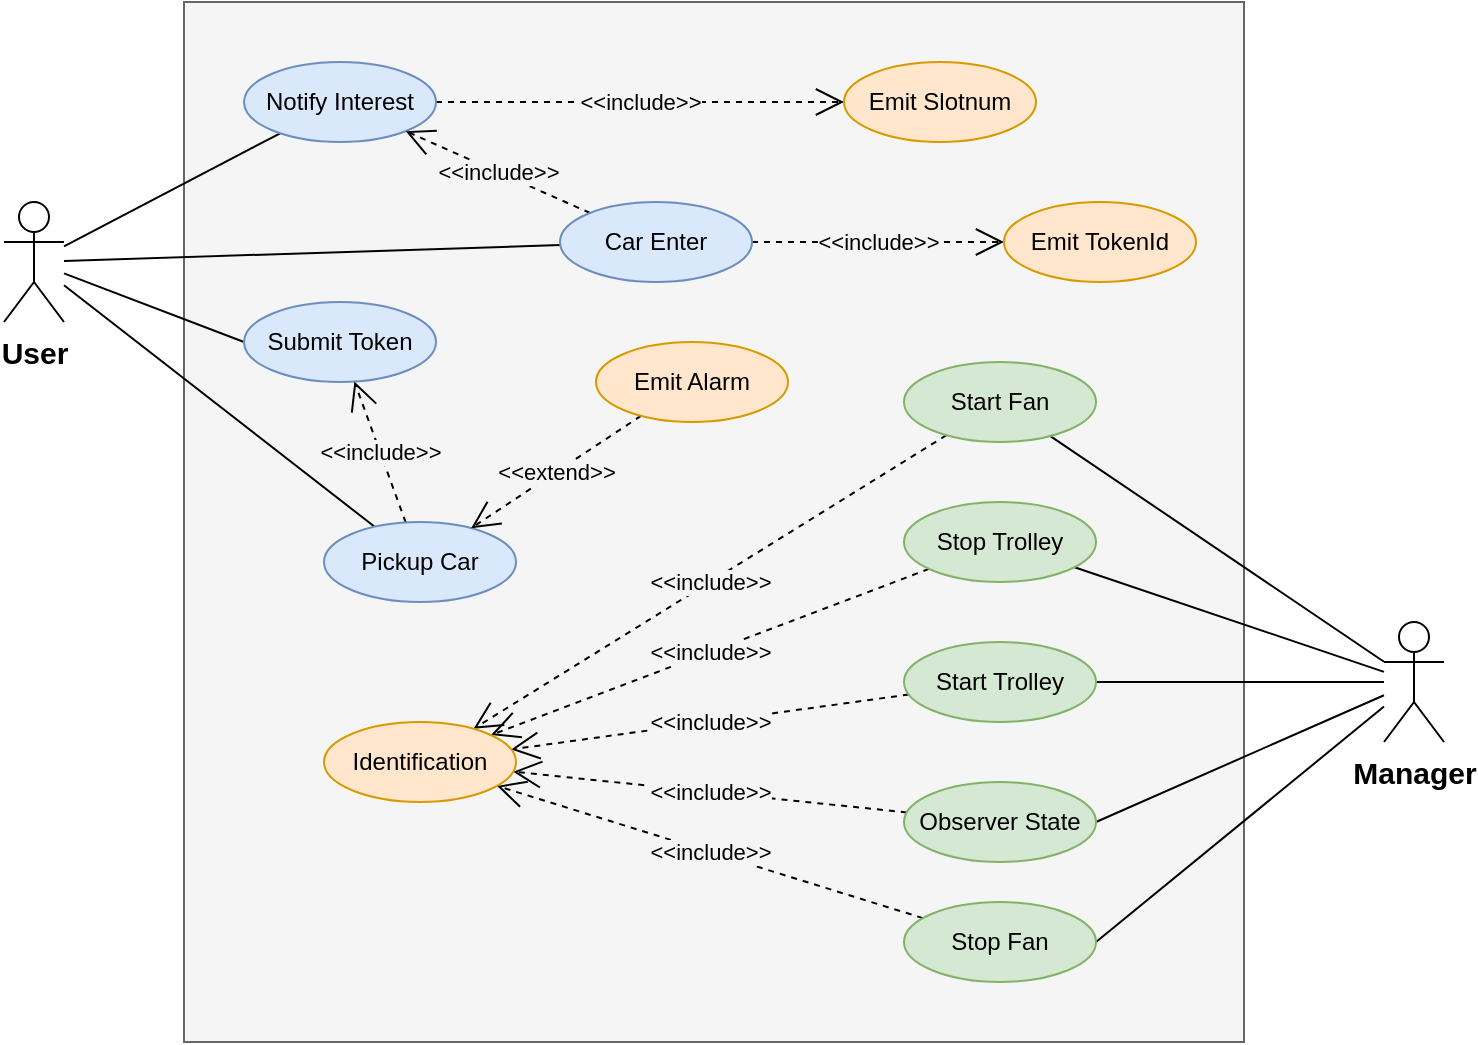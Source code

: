 <mxfile version="14.6.13" type="device"><diagram id="sVaVlxCYn18NrhFDoZtq" name="Pagina-1"><mxGraphModel dx="1021" dy="600" grid="1" gridSize="10" guides="1" tooltips="1" connect="1" arrows="1" fold="1" page="1" pageScale="1" pageWidth="827" pageHeight="1169" math="0" shadow="0"><root><mxCell id="0"/><mxCell id="1" parent="0"/><mxCell id="9JSOB_7-f8VlLuVNg0SL-14" value="" style="rounded=0;whiteSpace=wrap;html=1;fillColor=#f5f5f5;strokeColor=#666666;fontColor=#333333;" vertex="1" parent="1"><mxGeometry x="130" y="10" width="530" height="520" as="geometry"/></mxCell><mxCell id="9JSOB_7-f8VlLuVNg0SL-17" style="rounded=0;orthogonalLoop=1;jettySize=auto;html=1;endArrow=none;endFill=0;" edge="1" parent="1" source="9JSOB_7-f8VlLuVNg0SL-2" target="9JSOB_7-f8VlLuVNg0SL-4"><mxGeometry relative="1" as="geometry"/></mxCell><mxCell id="9JSOB_7-f8VlLuVNg0SL-18" style="edgeStyle=none;rounded=0;orthogonalLoop=1;jettySize=auto;html=1;endArrow=none;endFill=0;" edge="1" parent="1" source="9JSOB_7-f8VlLuVNg0SL-2" target="9JSOB_7-f8VlLuVNg0SL-5"><mxGeometry relative="1" as="geometry"/></mxCell><mxCell id="9JSOB_7-f8VlLuVNg0SL-19" style="edgeStyle=none;rounded=0;orthogonalLoop=1;jettySize=auto;html=1;entryX=0;entryY=0.5;entryDx=0;entryDy=0;endArrow=none;endFill=0;" edge="1" parent="1" source="9JSOB_7-f8VlLuVNg0SL-2" target="9JSOB_7-f8VlLuVNg0SL-6"><mxGeometry relative="1" as="geometry"/></mxCell><mxCell id="9JSOB_7-f8VlLuVNg0SL-20" style="rounded=0;orthogonalLoop=1;jettySize=auto;html=1;endArrow=none;endFill=0;" edge="1" parent="1" source="9JSOB_7-f8VlLuVNg0SL-2" target="9JSOB_7-f8VlLuVNg0SL-7"><mxGeometry relative="1" as="geometry"/></mxCell><mxCell id="9JSOB_7-f8VlLuVNg0SL-2" value="&lt;span style=&quot;background-color: rgb(255 , 255 , 255)&quot;&gt;&lt;b&gt;&lt;font style=&quot;font-size: 15px&quot;&gt;User&lt;/font&gt;&lt;/b&gt;&lt;/span&gt;" style="shape=umlActor;verticalLabelPosition=bottom;verticalAlign=top;html=1;" vertex="1" parent="1"><mxGeometry x="40" y="110" width="30" height="60" as="geometry"/></mxCell><mxCell id="9JSOB_7-f8VlLuVNg0SL-21" style="rounded=0;orthogonalLoop=1;jettySize=auto;html=1;endArrow=none;endFill=0;" edge="1" parent="1" source="9JSOB_7-f8VlLuVNg0SL-3" target="9JSOB_7-f8VlLuVNg0SL-11"><mxGeometry relative="1" as="geometry"><mxPoint x="680" y="282.363" as="sourcePoint"/></mxGeometry></mxCell><mxCell id="9JSOB_7-f8VlLuVNg0SL-22" style="rounded=0;orthogonalLoop=1;jettySize=auto;html=1;endArrow=none;endFill=0;" edge="1" parent="1" source="9JSOB_7-f8VlLuVNg0SL-3" target="9JSOB_7-f8VlLuVNg0SL-9"><mxGeometry relative="1" as="geometry"><mxPoint x="680" y="289.022" as="sourcePoint"/></mxGeometry></mxCell><mxCell id="9JSOB_7-f8VlLuVNg0SL-23" style="rounded=0;orthogonalLoop=1;jettySize=auto;html=1;entryX=1;entryY=0.5;entryDx=0;entryDy=0;endArrow=none;endFill=0;" edge="1" parent="1" source="9JSOB_7-f8VlLuVNg0SL-3" target="9JSOB_7-f8VlLuVNg0SL-10"><mxGeometry relative="1" as="geometry"><mxPoint x="680" y="298.257" as="sourcePoint"/></mxGeometry></mxCell><mxCell id="9JSOB_7-f8VlLuVNg0SL-24" style="rounded=0;orthogonalLoop=1;jettySize=auto;html=1;entryX=1;entryY=0.5;entryDx=0;entryDy=0;endArrow=none;endFill=0;" edge="1" parent="1" source="9JSOB_7-f8VlLuVNg0SL-3" target="9JSOB_7-f8VlLuVNg0SL-8"><mxGeometry relative="1" as="geometry"><mxPoint x="680" y="307.89" as="sourcePoint"/></mxGeometry></mxCell><mxCell id="9JSOB_7-f8VlLuVNg0SL-25" style="rounded=0;orthogonalLoop=1;jettySize=auto;html=1;entryX=1;entryY=0.5;entryDx=0;entryDy=0;endArrow=none;endFill=0;" edge="1" parent="1" source="9JSOB_7-f8VlLuVNg0SL-3" target="9JSOB_7-f8VlLuVNg0SL-12"><mxGeometry relative="1" as="geometry"><mxPoint x="680" y="316.147" as="sourcePoint"/></mxGeometry></mxCell><mxCell id="9JSOB_7-f8VlLuVNg0SL-3" value="&lt;span style=&quot;background-color: rgb(255 , 255 , 255)&quot;&gt;&lt;font style=&quot;font-size: 15px&quot;&gt;&lt;b&gt;Manager&lt;/b&gt;&lt;/font&gt;&lt;/span&gt;" style="shape=umlActor;verticalLabelPosition=bottom;verticalAlign=top;html=1;" vertex="1" parent="1"><mxGeometry x="730" y="320" width="30" height="60" as="geometry"/></mxCell><mxCell id="9JSOB_7-f8VlLuVNg0SL-39" value="&amp;lt;&amp;lt;include&amp;gt;&amp;gt;" style="edgeStyle=none;rounded=0;orthogonalLoop=1;jettySize=auto;html=1;dashed=1;labelBackgroundColor=#F5F5F5;endArrow=open;endFill=0;endSize=12;" edge="1" parent="1" source="9JSOB_7-f8VlLuVNg0SL-4" target="9JSOB_7-f8VlLuVNg0SL-31"><mxGeometry relative="1" as="geometry"/></mxCell><mxCell id="9JSOB_7-f8VlLuVNg0SL-4" value="Notify Interest" style="ellipse;whiteSpace=wrap;html=1;fillColor=#dae8fc;strokeColor=#6c8ebf;" vertex="1" parent="1"><mxGeometry x="160" y="40" width="96" height="40" as="geometry"/></mxCell><mxCell id="9JSOB_7-f8VlLuVNg0SL-15" value="&amp;lt;&amp;lt;include&amp;gt;&amp;gt;" style="rounded=0;orthogonalLoop=1;jettySize=auto;html=1;dashed=1;endArrow=open;endFill=0;endSize=12;labelBackgroundColor=#F5F5F5;" edge="1" parent="1" source="9JSOB_7-f8VlLuVNg0SL-5" target="9JSOB_7-f8VlLuVNg0SL-4"><mxGeometry relative="1" as="geometry"/></mxCell><mxCell id="9JSOB_7-f8VlLuVNg0SL-40" value="&amp;lt;&amp;lt;include&amp;gt;&amp;gt;" style="edgeStyle=none;rounded=0;orthogonalLoop=1;jettySize=auto;html=1;dashed=1;labelBackgroundColor=#F5F5F5;endArrow=open;endFill=0;endSize=12;" edge="1" parent="1" source="9JSOB_7-f8VlLuVNg0SL-5" target="9JSOB_7-f8VlLuVNg0SL-32"><mxGeometry relative="1" as="geometry"/></mxCell><mxCell id="9JSOB_7-f8VlLuVNg0SL-5" value="Car Enter" style="ellipse;whiteSpace=wrap;html=1;fillColor=#dae8fc;strokeColor=#6c8ebf;" vertex="1" parent="1"><mxGeometry x="318" y="110" width="96" height="40" as="geometry"/></mxCell><mxCell id="9JSOB_7-f8VlLuVNg0SL-6" value="Submit Token" style="ellipse;whiteSpace=wrap;html=1;fillColor=#dae8fc;strokeColor=#6c8ebf;" vertex="1" parent="1"><mxGeometry x="160" y="160" width="96" height="40" as="geometry"/></mxCell><mxCell id="9JSOB_7-f8VlLuVNg0SL-16" value="&amp;lt;&amp;lt;include&amp;gt;&amp;gt;" style="rounded=0;orthogonalLoop=1;jettySize=auto;html=1;dashed=1;endArrow=open;endFill=0;endSize=12;labelBackgroundColor=#F5F5F5;" edge="1" parent="1" source="9JSOB_7-f8VlLuVNg0SL-7" target="9JSOB_7-f8VlLuVNg0SL-6"><mxGeometry relative="1" as="geometry"/></mxCell><mxCell id="9JSOB_7-f8VlLuVNg0SL-7" value="Pickup Car" style="ellipse;whiteSpace=wrap;html=1;fillColor=#dae8fc;strokeColor=#6c8ebf;" vertex="1" parent="1"><mxGeometry x="200" y="270" width="96" height="40" as="geometry"/></mxCell><mxCell id="9JSOB_7-f8VlLuVNg0SL-29" value="&amp;lt;&amp;lt;include&amp;gt;&amp;gt;" style="edgeStyle=none;rounded=0;orthogonalLoop=1;jettySize=auto;html=1;dashed=1;endArrow=open;endFill=0;endSize=12;labelBackgroundColor=#F5F5F5;" edge="1" parent="1" source="9JSOB_7-f8VlLuVNg0SL-8" target="9JSOB_7-f8VlLuVNg0SL-13"><mxGeometry relative="1" as="geometry"/></mxCell><mxCell id="9JSOB_7-f8VlLuVNg0SL-8" value="Observer State" style="ellipse;whiteSpace=wrap;html=1;fillColor=#d5e8d4;strokeColor=#82b366;" vertex="1" parent="1"><mxGeometry x="490" y="400" width="96" height="40" as="geometry"/></mxCell><mxCell id="9JSOB_7-f8VlLuVNg0SL-27" value="&amp;lt;&amp;lt;include&amp;gt;&amp;gt;" style="edgeStyle=none;rounded=0;orthogonalLoop=1;jettySize=auto;html=1;dashed=1;endArrow=open;endFill=0;endSize=12;labelBackgroundColor=#F5F5F5;" edge="1" parent="1" source="9JSOB_7-f8VlLuVNg0SL-9" target="9JSOB_7-f8VlLuVNg0SL-13"><mxGeometry relative="1" as="geometry"/></mxCell><mxCell id="9JSOB_7-f8VlLuVNg0SL-9" value="Stop Trolley" style="ellipse;whiteSpace=wrap;html=1;fillColor=#d5e8d4;strokeColor=#82b366;" vertex="1" parent="1"><mxGeometry x="490" y="260" width="96" height="40" as="geometry"/></mxCell><mxCell id="9JSOB_7-f8VlLuVNg0SL-28" value="&amp;lt;&amp;lt;include&amp;gt;&amp;gt;" style="edgeStyle=none;rounded=0;orthogonalLoop=1;jettySize=auto;html=1;dashed=1;endArrow=open;endFill=0;endSize=12;labelBackgroundColor=#F5F5F5;" edge="1" parent="1" source="9JSOB_7-f8VlLuVNg0SL-10" target="9JSOB_7-f8VlLuVNg0SL-13"><mxGeometry relative="1" as="geometry"/></mxCell><mxCell id="9JSOB_7-f8VlLuVNg0SL-10" value="Start Trolley" style="ellipse;whiteSpace=wrap;html=1;fillColor=#d5e8d4;strokeColor=#82b366;" vertex="1" parent="1"><mxGeometry x="490" y="330" width="96" height="40" as="geometry"/></mxCell><mxCell id="9JSOB_7-f8VlLuVNg0SL-26" value="&amp;lt;&amp;lt;include&amp;gt;&amp;gt;" style="rounded=0;orthogonalLoop=1;jettySize=auto;html=1;endArrow=open;endFill=0;dashed=1;endSize=12;labelBackgroundColor=#F5F5F5;" edge="1" parent="1" source="9JSOB_7-f8VlLuVNg0SL-11" target="9JSOB_7-f8VlLuVNg0SL-13"><mxGeometry relative="1" as="geometry"/></mxCell><mxCell id="9JSOB_7-f8VlLuVNg0SL-11" value="Start Fan" style="ellipse;whiteSpace=wrap;html=1;fillColor=#d5e8d4;strokeColor=#82b366;" vertex="1" parent="1"><mxGeometry x="490" y="190" width="96" height="40" as="geometry"/></mxCell><mxCell id="9JSOB_7-f8VlLuVNg0SL-30" value="&amp;lt;&amp;lt;include&amp;gt;&amp;gt;" style="edgeStyle=none;rounded=0;orthogonalLoop=1;jettySize=auto;html=1;dashed=1;endArrow=open;endFill=0;endSize=12;labelBackgroundColor=#F5F5F5;" edge="1" parent="1" source="9JSOB_7-f8VlLuVNg0SL-12" target="9JSOB_7-f8VlLuVNg0SL-13"><mxGeometry relative="1" as="geometry"/></mxCell><mxCell id="9JSOB_7-f8VlLuVNg0SL-12" value="Stop Fan" style="ellipse;whiteSpace=wrap;html=1;fillColor=#d5e8d4;strokeColor=#82b366;" vertex="1" parent="1"><mxGeometry x="490" y="460" width="96" height="40" as="geometry"/></mxCell><mxCell id="9JSOB_7-f8VlLuVNg0SL-13" value="Identification" style="ellipse;whiteSpace=wrap;html=1;fillColor=#ffe6cc;strokeColor=#d79b00;" vertex="1" parent="1"><mxGeometry x="200" y="370" width="96" height="40" as="geometry"/></mxCell><mxCell id="9JSOB_7-f8VlLuVNg0SL-31" value="Emit Slotnum" style="ellipse;whiteSpace=wrap;html=1;fillColor=#ffe6cc;strokeColor=#d79b00;" vertex="1" parent="1"><mxGeometry x="460" y="40" width="96" height="40" as="geometry"/></mxCell><mxCell id="9JSOB_7-f8VlLuVNg0SL-32" value="Emit TokenId" style="ellipse;whiteSpace=wrap;html=1;fillColor=#ffe6cc;strokeColor=#d79b00;" vertex="1" parent="1"><mxGeometry x="540" y="110" width="96" height="40" as="geometry"/></mxCell><mxCell id="9JSOB_7-f8VlLuVNg0SL-38" value="&amp;lt;&amp;lt;extend&amp;gt;&amp;gt;" style="edgeStyle=none;rounded=0;orthogonalLoop=1;jettySize=auto;html=1;dashed=1;labelBackgroundColor=#F5F5F5;endArrow=open;endFill=0;endSize=12;" edge="1" parent="1" source="9JSOB_7-f8VlLuVNg0SL-37" target="9JSOB_7-f8VlLuVNg0SL-7"><mxGeometry relative="1" as="geometry"/></mxCell><mxCell id="9JSOB_7-f8VlLuVNg0SL-37" value="Emit Alarm" style="ellipse;whiteSpace=wrap;html=1;fillColor=#ffe6cc;strokeColor=#d79b00;" vertex="1" parent="1"><mxGeometry x="336" y="180" width="96" height="40" as="geometry"/></mxCell></root></mxGraphModel></diagram></mxfile>